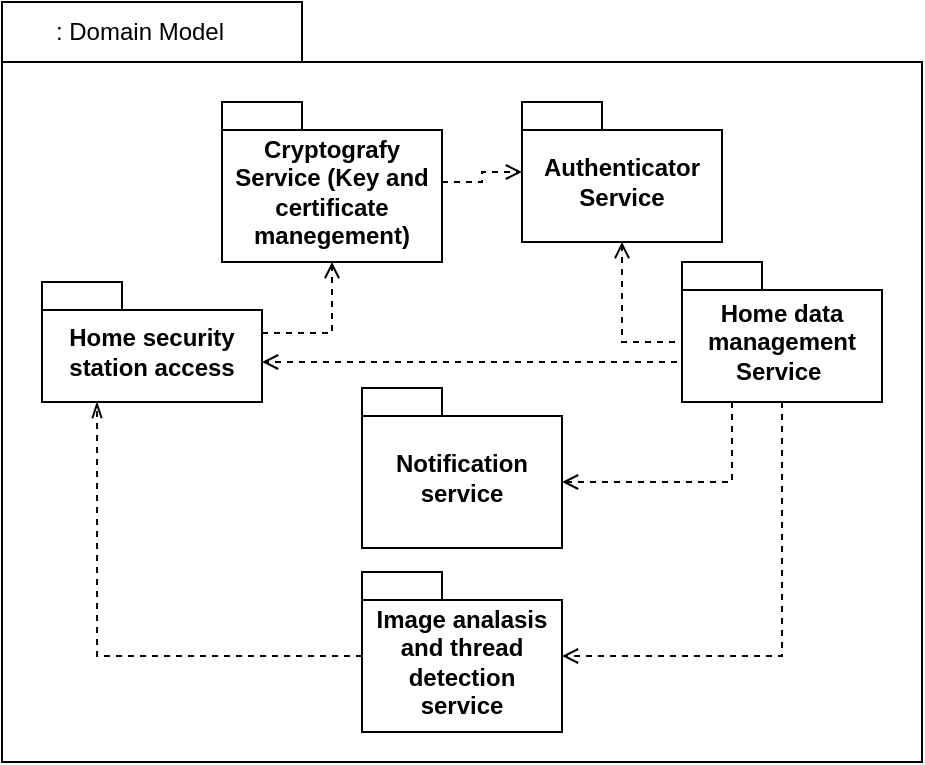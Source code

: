 <mxfile version="24.0.7" type="github">
  <diagram name="Page-1" id="b5b7bab2-c9e2-2cf4-8b2a-24fd1a2a6d21">
    <mxGraphModel dx="48" dy="471" grid="1" gridSize="10" guides="1" tooltips="1" connect="1" arrows="1" fold="1" page="1" pageScale="1" pageWidth="827" pageHeight="1169" background="none" math="0" shadow="0">
      <root>
        <mxCell id="0" />
        <mxCell id="1" parent="0" />
        <mxCell id="pjT7QFBW1pwN29keUiwO-2" value="" style="shape=folder;fontStyle=1;spacingTop=10;tabWidth=150;tabHeight=30;tabPosition=left;html=1;whiteSpace=wrap;fillColor=none;" vertex="1" parent="1">
          <mxGeometry x="1450" y="290" width="460" height="380" as="geometry" />
        </mxCell>
        <mxCell id="pjT7QFBW1pwN29keUiwO-3" style="edgeStyle=orthogonalEdgeStyle;rounded=0;orthogonalLoop=1;jettySize=auto;html=1;exitX=0;exitY=0;exitDx=110;exitDy=25.5;exitPerimeter=0;dashed=1;endArrow=open;endFill=0;" edge="1" parent="1" source="pjT7QFBW1pwN29keUiwO-4" target="pjT7QFBW1pwN29keUiwO-7">
          <mxGeometry relative="1" as="geometry" />
        </mxCell>
        <mxCell id="pjT7QFBW1pwN29keUiwO-4" value="Home security station access" style="shape=folder;fontStyle=1;spacingTop=10;tabWidth=40;tabHeight=14;tabPosition=left;html=1;whiteSpace=wrap;" vertex="1" parent="1">
          <mxGeometry x="1470" y="430" width="110" height="60" as="geometry" />
        </mxCell>
        <mxCell id="pjT7QFBW1pwN29keUiwO-5" value="Authenticator Service" style="shape=folder;fontStyle=1;spacingTop=10;tabWidth=40;tabHeight=14;tabPosition=left;html=1;whiteSpace=wrap;" vertex="1" parent="1">
          <mxGeometry x="1710" y="340" width="100" height="70" as="geometry" />
        </mxCell>
        <mxCell id="pjT7QFBW1pwN29keUiwO-6" style="edgeStyle=orthogonalEdgeStyle;rounded=0;orthogonalLoop=1;jettySize=auto;html=1;dashed=1;endArrow=open;endFill=0;" edge="1" parent="1" source="pjT7QFBW1pwN29keUiwO-7" target="pjT7QFBW1pwN29keUiwO-5">
          <mxGeometry relative="1" as="geometry" />
        </mxCell>
        <mxCell id="pjT7QFBW1pwN29keUiwO-7" value="Cryptografy Service (Key and certificate manegement)" style="shape=folder;fontStyle=1;spacingTop=10;tabWidth=40;tabHeight=14;tabPosition=left;html=1;whiteSpace=wrap;" vertex="1" parent="1">
          <mxGeometry x="1560" y="340" width="110" height="80" as="geometry" />
        </mxCell>
        <mxCell id="pjT7QFBW1pwN29keUiwO-8" value="Image analasis and thread detection service" style="shape=folder;fontStyle=1;spacingTop=10;tabWidth=40;tabHeight=14;tabPosition=left;html=1;whiteSpace=wrap;" vertex="1" parent="1">
          <mxGeometry x="1630" y="575" width="100" height="80" as="geometry" />
        </mxCell>
        <mxCell id="pjT7QFBW1pwN29keUiwO-9" style="edgeStyle=orthogonalEdgeStyle;rounded=0;orthogonalLoop=1;jettySize=auto;html=1;exitX=0;exitY=0;exitDx=0;exitDy=48.5;exitPerimeter=0;dashed=1;endArrow=open;endFill=0;" edge="1" parent="1" source="pjT7QFBW1pwN29keUiwO-10" target="pjT7QFBW1pwN29keUiwO-4">
          <mxGeometry relative="1" as="geometry">
            <Array as="points">
              <mxPoint x="1800" y="470" />
            </Array>
          </mxGeometry>
        </mxCell>
        <mxCell id="pjT7QFBW1pwN29keUiwO-10" value="Home data management Service&amp;nbsp;" style="shape=folder;fontStyle=1;spacingTop=10;tabWidth=40;tabHeight=14;tabPosition=left;html=1;whiteSpace=wrap;" vertex="1" parent="1">
          <mxGeometry x="1790" y="420" width="100" height="70" as="geometry" />
        </mxCell>
        <mxCell id="pjT7QFBW1pwN29keUiwO-11" style="edgeStyle=orthogonalEdgeStyle;rounded=0;orthogonalLoop=1;jettySize=auto;html=1;entryX=0.25;entryY=1;entryDx=0;entryDy=0;entryPerimeter=0;exitX=0;exitY=0;exitDx=0;exitDy=42;exitPerimeter=0;dashed=1;endArrow=openThin;endFill=0;" edge="1" parent="1" source="pjT7QFBW1pwN29keUiwO-8" target="pjT7QFBW1pwN29keUiwO-4">
          <mxGeometry relative="1" as="geometry" />
        </mxCell>
        <mxCell id="pjT7QFBW1pwN29keUiwO-12" style="edgeStyle=orthogonalEdgeStyle;rounded=0;orthogonalLoop=1;jettySize=auto;html=1;entryX=0;entryY=0;entryDx=100;entryDy=42;entryPerimeter=0;exitX=0.5;exitY=1;exitDx=0;exitDy=0;exitPerimeter=0;endArrow=open;endFill=0;dashed=1;" edge="1" parent="1" source="pjT7QFBW1pwN29keUiwO-10" target="pjT7QFBW1pwN29keUiwO-8">
          <mxGeometry relative="1" as="geometry" />
        </mxCell>
        <mxCell id="pjT7QFBW1pwN29keUiwO-13" style="edgeStyle=orthogonalEdgeStyle;rounded=0;orthogonalLoop=1;jettySize=auto;html=1;entryX=0.5;entryY=1;entryDx=0;entryDy=0;entryPerimeter=0;exitX=0;exitY=0;exitDx=0;exitDy=25.5;exitPerimeter=0;dashed=1;endArrow=open;endFill=0;" edge="1" parent="1" source="pjT7QFBW1pwN29keUiwO-10" target="pjT7QFBW1pwN29keUiwO-5">
          <mxGeometry relative="1" as="geometry">
            <Array as="points">
              <mxPoint x="1790" y="460" />
              <mxPoint x="1760" y="460" />
            </Array>
          </mxGeometry>
        </mxCell>
        <mxCell id="pjT7QFBW1pwN29keUiwO-14" value=": Domain Model" style="text;html=1;align=center;verticalAlign=middle;whiteSpace=wrap;rounded=0;" vertex="1" parent="1">
          <mxGeometry x="1458" y="300" width="122" height="10" as="geometry" />
        </mxCell>
        <mxCell id="pjT7QFBW1pwN29keUiwO-15" value="Notification service" style="shape=folder;fontStyle=1;spacingTop=10;tabWidth=40;tabHeight=14;tabPosition=left;html=1;whiteSpace=wrap;" vertex="1" parent="1">
          <mxGeometry x="1630" y="483" width="100" height="80" as="geometry" />
        </mxCell>
        <mxCell id="pjT7QFBW1pwN29keUiwO-16" style="edgeStyle=orthogonalEdgeStyle;rounded=0;orthogonalLoop=1;jettySize=auto;html=1;exitX=0.25;exitY=1;exitDx=0;exitDy=0;exitPerimeter=0;entryX=0;entryY=0;entryDx=100;entryDy=47;entryPerimeter=0;dashed=1;endArrow=open;endFill=0;" edge="1" parent="1" source="pjT7QFBW1pwN29keUiwO-10" target="pjT7QFBW1pwN29keUiwO-15">
          <mxGeometry relative="1" as="geometry" />
        </mxCell>
      </root>
    </mxGraphModel>
  </diagram>
</mxfile>

